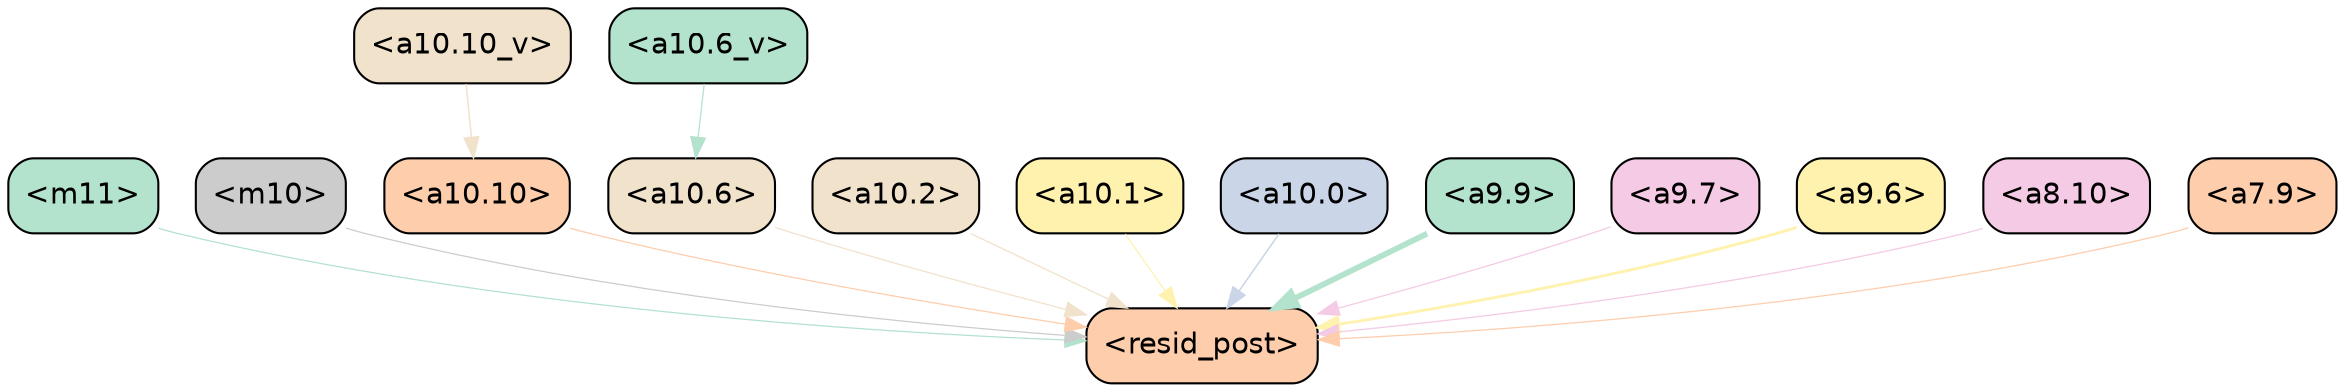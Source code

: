 strict digraph "" {
	graph [bgcolor=transparent,
		layout=dot,
		overlap=false,
		splines=true
	];
	"<m11>"	[color=black,
		fillcolor="#b3e2cd",
		fontname=Helvetica,
		shape=box,
		style="filled, rounded"];
	"<resid_post>"	[color=black,
		fillcolor="#fdcdac",
		fontname=Helvetica,
		shape=box,
		style="filled, rounded"];
	"<m11>" -> "<resid_post>"	[color="#b3e2cd",
		penwidth=0.6];
	"<m10>"	[color=black,
		fillcolor="#cccccc",
		fontname=Helvetica,
		shape=box,
		style="filled, rounded"];
	"<m10>" -> "<resid_post>"	[color="#cccccc",
		penwidth=0.6];
	"<a10.10>"	[color=black,
		fillcolor="#fdcdac",
		fontname=Helvetica,
		shape=box,
		style="filled, rounded"];
	"<a10.10>" -> "<resid_post>"	[color="#fdcdac",
		penwidth=0.6];
	"<a10.6>"	[color=black,
		fillcolor="#f1e2cc",
		fontname=Helvetica,
		shape=box,
		style="filled, rounded"];
	"<a10.6>" -> "<resid_post>"	[color="#f1e2cc",
		penwidth=0.6];
	"<a10.2>"	[color=black,
		fillcolor="#f1e2cc",
		fontname=Helvetica,
		shape=box,
		style="filled, rounded"];
	"<a10.2>" -> "<resid_post>"	[color="#f1e2cc",
		penwidth=0.6];
	"<a10.1>"	[color=black,
		fillcolor="#fff2ae",
		fontname=Helvetica,
		shape=box,
		style="filled, rounded"];
	"<a10.1>" -> "<resid_post>"	[color="#fff2ae",
		penwidth=0.6];
	"<a10.0>"	[color=black,
		fillcolor="#cbd5e8",
		fontname=Helvetica,
		shape=box,
		style="filled, rounded"];
	"<a10.0>" -> "<resid_post>"	[color="#cbd5e8",
		penwidth=0.7362499237060547];
	"<a9.9>"	[color=black,
		fillcolor="#b3e2cd",
		fontname=Helvetica,
		shape=box,
		style="filled, rounded"];
	"<a9.9>" -> "<resid_post>"	[color="#b3e2cd",
		penwidth=2.76039457321167];
	"<a9.7>"	[color=black,
		fillcolor="#f4cae4",
		fontname=Helvetica,
		shape=box,
		style="filled, rounded"];
	"<a9.7>" -> "<resid_post>"	[color="#f4cae4",
		penwidth=0.6];
	"<a9.6>"	[color=black,
		fillcolor="#fff2ae",
		fontname=Helvetica,
		shape=box,
		style="filled, rounded"];
	"<a9.6>" -> "<resid_post>"	[color="#fff2ae",
		penwidth=1.3750720024108887];
	"<a8.10>"	[color=black,
		fillcolor="#f4cae4",
		fontname=Helvetica,
		shape=box,
		style="filled, rounded"];
	"<a8.10>" -> "<resid_post>"	[color="#f4cae4",
		penwidth=0.6];
	"<a7.9>"	[color=black,
		fillcolor="#fdcdac",
		fontname=Helvetica,
		shape=box,
		style="filled, rounded"];
	"<a7.9>" -> "<resid_post>"	[color="#fdcdac",
		penwidth=0.6];
	"<a10.10_v>"	[color=black,
		fillcolor="#f1e2cc",
		fontname=Helvetica,
		shape=box,
		style="filled, rounded"];
	"<a10.10_v>" -> "<a10.10>"	[color="#f1e2cc",
		penwidth=0.719883918762207];
	"<a10.6_v>"	[color=black,
		fillcolor="#b3e2cd",
		fontname=Helvetica,
		shape=box,
		style="filled, rounded"];
	"<a10.6_v>" -> "<a10.6>"	[color="#b3e2cd",
		penwidth=0.6];
}
